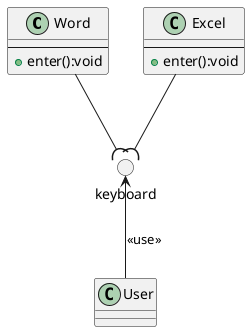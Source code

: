@startuml

class Word {
---
+ enter():void
}

class Excel {
---
+ enter():void
}

circle "keyboard" as I1
Word --( I1 
Excel --( I1 

class User {

}
I1 <-- User:<< use >>

@enduml